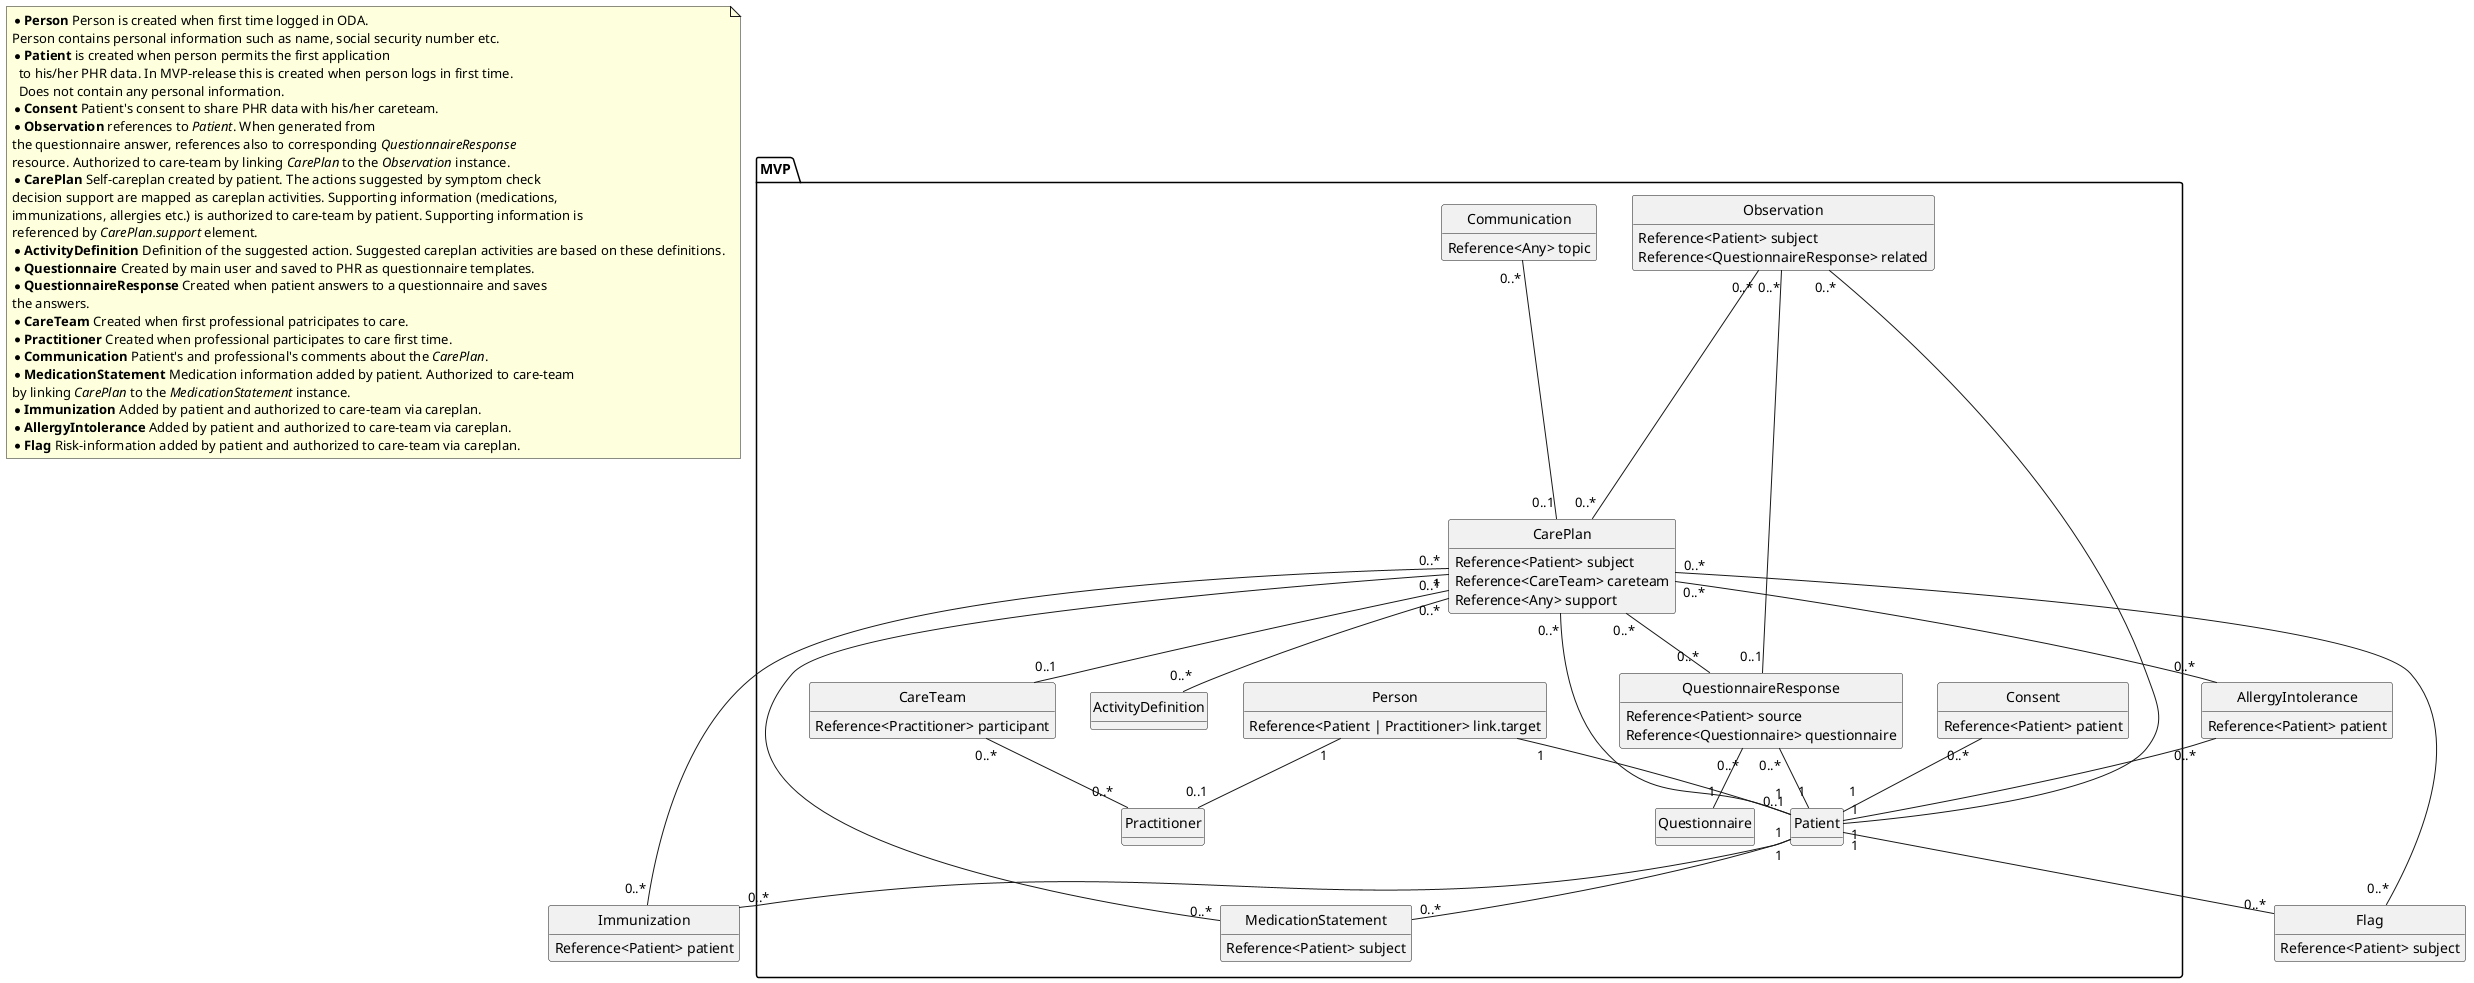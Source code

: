 @startuml

set namespaceSeparator ::

note as N1
* <b>Person</b> Person is created when first time logged in ODA. 
Person contains personal information such as name, social security number etc.
* <b>Patient</b> is created when person permits the first application
  to his/her PHR data. In MVP-release this is created when person logs in first time. 
  Does not contain any personal information.
* <b>Consent</b> Patient's consent to share PHR data with his/her careteam.
* <b>Observation</b> references to <i>Patient</i>. When generated from
the questionnaire answer, references also to corresponding <i>QuestionnaireResponse</i> 
resource. Authorized to care-team by linking <i>CarePlan</i> to the <i>Observation</i> instance.
* <b>CarePlan</b> Self-careplan created by patient. The actions suggested by symptom check
decision support are mapped as careplan activities. Supporting information (medications, 
immunizations, allergies etc.) is authorized to care-team by patient. Supporting information is 
referenced by <i>CarePlan.support</i> element.
* <b>ActivityDefinition</b> Definition of the suggested action. Suggested careplan activities are based on these definitions. 
* <b>Questionnaire</b> Created by main user and saved to PHR as questionnaire templates.
* <b>QuestionnaireResponse</b> Created when patient answers to a questionnaire and saves 
the answers.
* <b>CareTeam</b> Created when first professional patricipates to care.
* <b>Practitioner</b> Created when professional participates to care first time.
* <b>Communication</b> Patient's and professional's comments about the <i>CarePlan</i>.
* <b>MedicationStatement</b> Medication information added by patient. Authorized to care-team
by linking <i>CarePlan</i> to the <i>MedicationStatement</i> instance.
* <b>Immunization</b> Added by patient and authorized to care-team via careplan.
* <b>AllergyIntolerance</b> Added by patient and authorized to care-team via careplan.
* <b>Flag</b> Risk-information added by patient and authorized to care-team via careplan.
  end note

class MVP::Consent {
Reference<Patient> patient
}

class MVP::Person {
Reference<Patient | Practitioner> link.target
}
class MVP::Patient
class MVP::Observation {
Reference<Patient> subject
Reference<QuestionnaireResponse> related
}
class MVP::CarePlan {
Reference<Patient> subject
Reference<CareTeam> careteam
Reference<Any> support
}
class MVP::Questionnaire
class MVP::QuestionnaireResponse {
Reference<Patient> source
Reference<Questionnaire> questionnaire
}
class MVP::CareTeam {
'Reference<Patient> subject
Reference<Practitioner> participant
}
class MVP::Practitioner {
	
}
class MVP::Communication {
Reference<Any> topic
}

class AllergyIntolerance {
Reference<Patient> patient
}

class Immunization {
Reference<Patient> patient
}

class MVP::MedicationStatement {
Reference<Patient> subject
}

class Flag {
Reference<Patient> subject
}

class MVP::ActivityDefinition {

}

hide methods
hide circle

MVP::Person "1"--"0..1" MVP::Patient
MVP::Person "1"--"0..1" MVP::Practitioner

MVP::CarePlan "0..*"--"1" MVP::Patient
MVP::CarePlan "1"--"0..1" MVP::CareTeam
MVP::CarePlan "0..*"--"0..*" MVP::QuestionnaireResponse
MVP::CarePlan "0..*"--"0..*" AllergyIntolerance
MVP::CarePlan "0..*"--"0..*" MVP::MedicationStatement
MVP::CarePlan "0..*"--"0..*" Immunization
MVP::CarePlan "0..*"--"0..*" Flag
MVP::CarePlan "0..*"--"0..*" MVP::ActivityDefinition

MVP::CareTeam "0..*"--"0..*" MVP::Practitioner 
'MVP::CareTeam "0..*"--"1" MVP::Patient

MVP::Observation "0..*"--"0..*" MVP::CarePlan
MVP::Observation "0..*"--"1" MVP::Patient
MVP::Observation "0..*"--"0..1" MVP::QuestionnaireResponse

MVP::QuestionnaireResponse "0..*"--"1" MVP::Patient
MVP::QuestionnaireResponse "0..*"--"1" MVP::Questionnaire

MVP::Communication "0..*" -- "0..1" MVP::CarePlan

AllergyIntolerance "0..*" -- "1" MVP::Patient
MVP::Patient "1"--"0..*" MVP::MedicationStatement
MVP::Patient "1"--"0..*" Immunization
MVP::Patient "1"--"0..*" Flag

MVP::Consent "0..*"--"1" MVP::Patient

@enduml